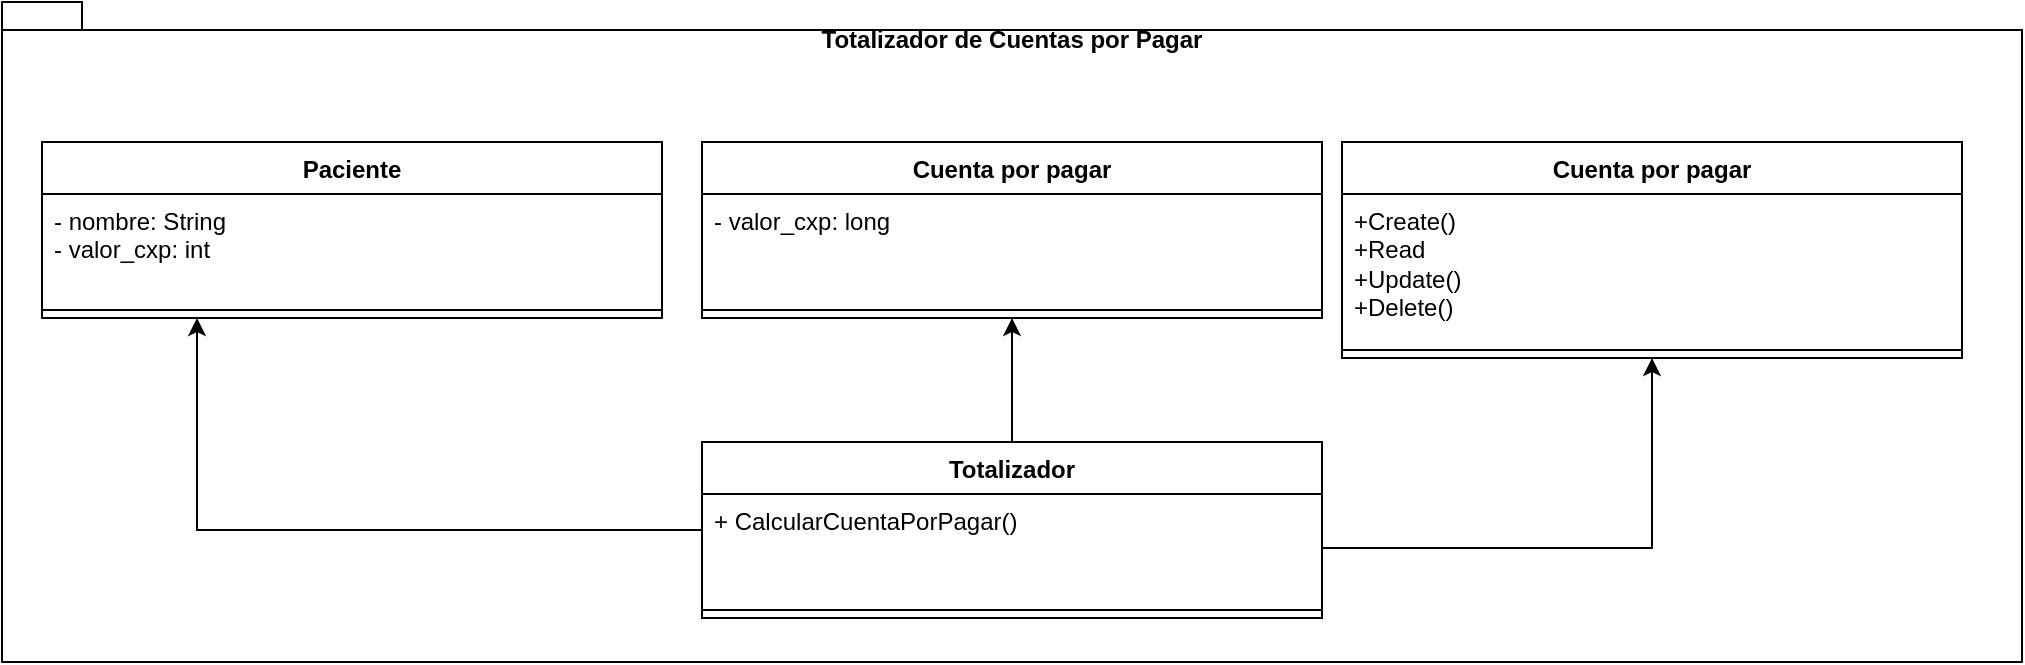 <mxfile version="27.2.0">
  <diagram name="Página-1" id="zUvAbsxi0pCqJSF8gMbW">
    <mxGraphModel dx="872" dy="439" grid="1" gridSize="10" guides="1" tooltips="1" connect="1" arrows="1" fold="1" page="1" pageScale="1" pageWidth="827" pageHeight="1169" math="0" shadow="0">
      <root>
        <mxCell id="0" />
        <mxCell id="1" parent="0" />
        <mxCell id="x8flelc0cs1vk8W867yR-1" value="Totalizador de Cuentas por Pagar&lt;div&gt;&lt;br&gt;&lt;/div&gt;&lt;div&gt;&lt;br&gt;&lt;/div&gt;&lt;div&gt;&lt;br&gt;&lt;/div&gt;&lt;div&gt;&lt;br&gt;&lt;/div&gt;&lt;div&gt;&lt;br&gt;&lt;/div&gt;&lt;div&gt;&lt;br&gt;&lt;/div&gt;&lt;div&gt;&lt;br&gt;&lt;/div&gt;&lt;div&gt;&lt;br&gt;&lt;/div&gt;&lt;div&gt;&lt;br&gt;&lt;/div&gt;&lt;div&gt;&lt;br&gt;&lt;/div&gt;&lt;div&gt;&lt;br&gt;&lt;/div&gt;&lt;div&gt;&lt;br&gt;&lt;/div&gt;&lt;div&gt;&lt;br&gt;&lt;/div&gt;&lt;div&gt;&lt;br&gt;&lt;/div&gt;&lt;div&gt;&lt;br&gt;&lt;/div&gt;&lt;div&gt;&lt;br&gt;&lt;/div&gt;&lt;div&gt;&lt;br&gt;&lt;/div&gt;&lt;div&gt;&lt;br&gt;&lt;/div&gt;&lt;div&gt;&lt;br&gt;&lt;/div&gt;&lt;div&gt;&lt;br&gt;&lt;/div&gt;&lt;div&gt;&lt;br&gt;&lt;/div&gt;" style="shape=folder;fontStyle=1;spacingTop=10;tabWidth=40;tabHeight=14;tabPosition=left;html=1;whiteSpace=wrap;" vertex="1" parent="1">
          <mxGeometry x="90" y="70" width="1010" height="330" as="geometry" />
        </mxCell>
        <mxCell id="x8flelc0cs1vk8W867yR-2" value="Paciente" style="swimlane;fontStyle=1;align=center;verticalAlign=top;childLayout=stackLayout;horizontal=1;startSize=26;horizontalStack=0;resizeParent=1;resizeParentMax=0;resizeLast=0;collapsible=1;marginBottom=0;whiteSpace=wrap;html=1;" vertex="1" parent="1">
          <mxGeometry x="110" y="140" width="310" height="88" as="geometry" />
        </mxCell>
        <mxCell id="x8flelc0cs1vk8W867yR-3" value="- nombre: String&lt;div&gt;- valor_cxp: int&lt;/div&gt;" style="text;strokeColor=none;fillColor=none;align=left;verticalAlign=top;spacingLeft=4;spacingRight=4;overflow=hidden;rotatable=0;points=[[0,0.5],[1,0.5]];portConstraint=eastwest;whiteSpace=wrap;html=1;" vertex="1" parent="x8flelc0cs1vk8W867yR-2">
          <mxGeometry y="26" width="310" height="54" as="geometry" />
        </mxCell>
        <mxCell id="x8flelc0cs1vk8W867yR-4" value="" style="line;strokeWidth=1;fillColor=none;align=left;verticalAlign=middle;spacingTop=-1;spacingLeft=3;spacingRight=3;rotatable=0;labelPosition=right;points=[];portConstraint=eastwest;strokeColor=inherit;" vertex="1" parent="x8flelc0cs1vk8W867yR-2">
          <mxGeometry y="80" width="310" height="8" as="geometry" />
        </mxCell>
        <mxCell id="x8flelc0cs1vk8W867yR-6" value="Cuenta por pagar" style="swimlane;fontStyle=1;align=center;verticalAlign=top;childLayout=stackLayout;horizontal=1;startSize=26;horizontalStack=0;resizeParent=1;resizeParentMax=0;resizeLast=0;collapsible=1;marginBottom=0;whiteSpace=wrap;html=1;" vertex="1" parent="1">
          <mxGeometry x="440" y="140" width="310" height="88" as="geometry" />
        </mxCell>
        <mxCell id="x8flelc0cs1vk8W867yR-7" value="&lt;div&gt;- valor_cxp: long&lt;/div&gt;" style="text;strokeColor=none;fillColor=none;align=left;verticalAlign=top;spacingLeft=4;spacingRight=4;overflow=hidden;rotatable=0;points=[[0,0.5],[1,0.5]];portConstraint=eastwest;whiteSpace=wrap;html=1;" vertex="1" parent="x8flelc0cs1vk8W867yR-6">
          <mxGeometry y="26" width="310" height="54" as="geometry" />
        </mxCell>
        <mxCell id="x8flelc0cs1vk8W867yR-8" value="" style="line;strokeWidth=1;fillColor=none;align=left;verticalAlign=middle;spacingTop=-1;spacingLeft=3;spacingRight=3;rotatable=0;labelPosition=right;points=[];portConstraint=eastwest;strokeColor=inherit;" vertex="1" parent="x8flelc0cs1vk8W867yR-6">
          <mxGeometry y="80" width="310" height="8" as="geometry" />
        </mxCell>
        <mxCell id="x8flelc0cs1vk8W867yR-12" style="edgeStyle=orthogonalEdgeStyle;rounded=0;orthogonalLoop=1;jettySize=auto;html=1;entryX=0.25;entryY=1;entryDx=0;entryDy=0;" edge="1" parent="1" source="x8flelc0cs1vk8W867yR-9" target="x8flelc0cs1vk8W867yR-2">
          <mxGeometry relative="1" as="geometry" />
        </mxCell>
        <mxCell id="x8flelc0cs1vk8W867yR-13" style="edgeStyle=orthogonalEdgeStyle;rounded=0;orthogonalLoop=1;jettySize=auto;html=1;entryX=0.5;entryY=1;entryDx=0;entryDy=0;" edge="1" parent="1" source="x8flelc0cs1vk8W867yR-9" target="x8flelc0cs1vk8W867yR-6">
          <mxGeometry relative="1" as="geometry" />
        </mxCell>
        <mxCell id="x8flelc0cs1vk8W867yR-9" value="Totalizador" style="swimlane;fontStyle=1;align=center;verticalAlign=top;childLayout=stackLayout;horizontal=1;startSize=26;horizontalStack=0;resizeParent=1;resizeParentMax=0;resizeLast=0;collapsible=1;marginBottom=0;whiteSpace=wrap;html=1;" vertex="1" parent="1">
          <mxGeometry x="440" y="290" width="310" height="88" as="geometry" />
        </mxCell>
        <mxCell id="x8flelc0cs1vk8W867yR-10" value="+ CalcularCuentaPorPagar()" style="text;strokeColor=none;fillColor=none;align=left;verticalAlign=top;spacingLeft=4;spacingRight=4;overflow=hidden;rotatable=0;points=[[0,0.5],[1,0.5]];portConstraint=eastwest;whiteSpace=wrap;html=1;" vertex="1" parent="x8flelc0cs1vk8W867yR-9">
          <mxGeometry y="26" width="310" height="54" as="geometry" />
        </mxCell>
        <mxCell id="x8flelc0cs1vk8W867yR-11" value="" style="line;strokeWidth=1;fillColor=none;align=left;verticalAlign=middle;spacingTop=-1;spacingLeft=3;spacingRight=3;rotatable=0;labelPosition=right;points=[];portConstraint=eastwest;strokeColor=inherit;" vertex="1" parent="x8flelc0cs1vk8W867yR-9">
          <mxGeometry y="80" width="310" height="8" as="geometry" />
        </mxCell>
        <mxCell id="x8flelc0cs1vk8W867yR-14" value="Cuenta por pagar" style="swimlane;fontStyle=1;align=center;verticalAlign=top;childLayout=stackLayout;horizontal=1;startSize=26;horizontalStack=0;resizeParent=1;resizeParentMax=0;resizeLast=0;collapsible=1;marginBottom=0;whiteSpace=wrap;html=1;" vertex="1" parent="1">
          <mxGeometry x="760" y="140" width="310" height="108" as="geometry" />
        </mxCell>
        <mxCell id="x8flelc0cs1vk8W867yR-15" value="&lt;div&gt;+Create()&lt;/div&gt;&lt;div&gt;+Read&lt;/div&gt;&lt;div&gt;+Update()&lt;/div&gt;&lt;div&gt;+Delete()&lt;/div&gt;&lt;div&gt;&lt;br&gt;&lt;/div&gt;" style="text;strokeColor=none;fillColor=none;align=left;verticalAlign=top;spacingLeft=4;spacingRight=4;overflow=hidden;rotatable=0;points=[[0,0.5],[1,0.5]];portConstraint=eastwest;whiteSpace=wrap;html=1;" vertex="1" parent="x8flelc0cs1vk8W867yR-14">
          <mxGeometry y="26" width="310" height="74" as="geometry" />
        </mxCell>
        <mxCell id="x8flelc0cs1vk8W867yR-16" value="" style="line;strokeWidth=1;fillColor=none;align=left;verticalAlign=middle;spacingTop=-1;spacingLeft=3;spacingRight=3;rotatable=0;labelPosition=right;points=[];portConstraint=eastwest;strokeColor=inherit;" vertex="1" parent="x8flelc0cs1vk8W867yR-14">
          <mxGeometry y="100" width="310" height="8" as="geometry" />
        </mxCell>
        <mxCell id="x8flelc0cs1vk8W867yR-17" style="edgeStyle=orthogonalEdgeStyle;rounded=0;orthogonalLoop=1;jettySize=auto;html=1;entryX=0.5;entryY=1;entryDx=0;entryDy=0;" edge="1" parent="1" source="x8flelc0cs1vk8W867yR-10" target="x8flelc0cs1vk8W867yR-14">
          <mxGeometry relative="1" as="geometry" />
        </mxCell>
      </root>
    </mxGraphModel>
  </diagram>
</mxfile>
